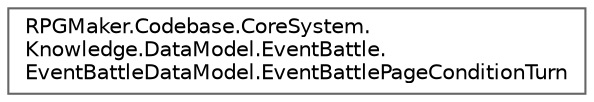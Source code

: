 digraph "クラス階層図"
{
 // LATEX_PDF_SIZE
  bgcolor="transparent";
  edge [fontname=Helvetica,fontsize=10,labelfontname=Helvetica,labelfontsize=10];
  node [fontname=Helvetica,fontsize=10,shape=box,height=0.2,width=0.4];
  rankdir="LR";
  Node0 [id="Node000000",label="RPGMaker.Codebase.CoreSystem.\lKnowledge.DataModel.EventBattle.\lEventBattleDataModel.EventBattlePageConditionTurn",height=0.2,width=0.4,color="grey40", fillcolor="white", style="filled",URL="$d8/d43/class_r_p_g_maker_1_1_codebase_1_1_core_system_1_1_knowledge_1_1_data_model_1_1_event_battle_1_11e49fb0f5926de121cef2d7b4e63af47.html",tooltip="😁 イベント戦闘ページ条件手番"];
}

